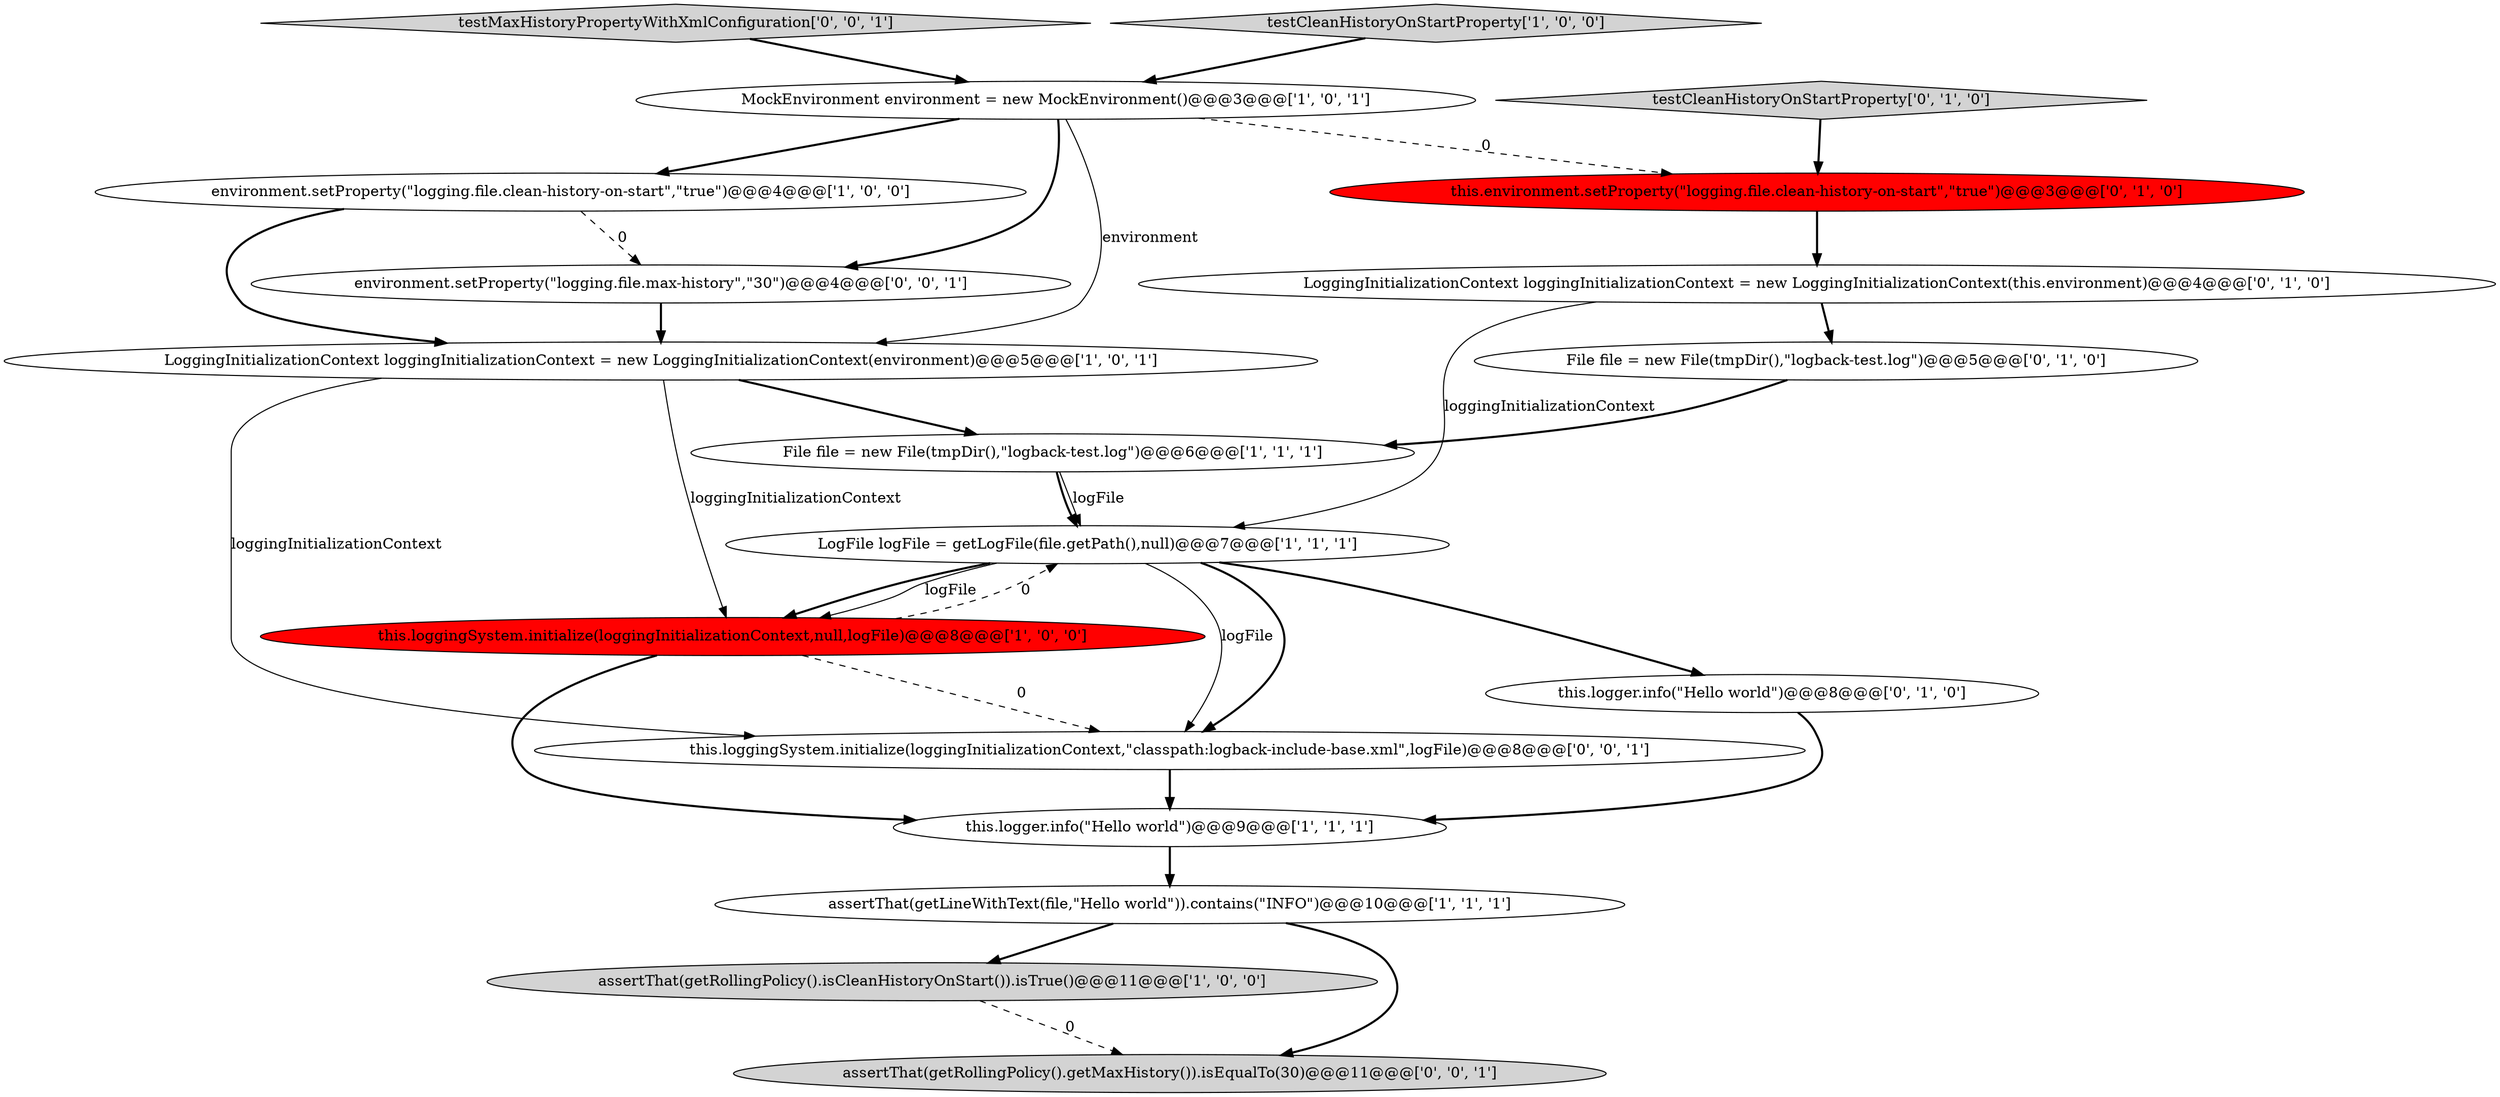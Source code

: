 digraph {
14 [style = filled, label = "testCleanHistoryOnStartProperty['0', '1', '0']", fillcolor = lightgray, shape = diamond image = "AAA0AAABBB2BBB"];
3 [style = filled, label = "environment.setProperty(\"logging.file.clean-history-on-start\",\"true\")@@@4@@@['1', '0', '0']", fillcolor = white, shape = ellipse image = "AAA0AAABBB1BBB"];
11 [style = filled, label = "LoggingInitializationContext loggingInitializationContext = new LoggingInitializationContext(this.environment)@@@4@@@['0', '1', '0']", fillcolor = white, shape = ellipse image = "AAA0AAABBB2BBB"];
5 [style = filled, label = "assertThat(getRollingPolicy().isCleanHistoryOnStart()).isTrue()@@@11@@@['1', '0', '0']", fillcolor = lightgray, shape = ellipse image = "AAA0AAABBB1BBB"];
10 [style = filled, label = "this.environment.setProperty(\"logging.file.clean-history-on-start\",\"true\")@@@3@@@['0', '1', '0']", fillcolor = red, shape = ellipse image = "AAA1AAABBB2BBB"];
6 [style = filled, label = "LogFile logFile = getLogFile(file.getPath(),null)@@@7@@@['1', '1', '1']", fillcolor = white, shape = ellipse image = "AAA0AAABBB1BBB"];
2 [style = filled, label = "File file = new File(tmpDir(),\"logback-test.log\")@@@6@@@['1', '1', '1']", fillcolor = white, shape = ellipse image = "AAA0AAABBB1BBB"];
17 [style = filled, label = "assertThat(getRollingPolicy().getMaxHistory()).isEqualTo(30)@@@11@@@['0', '0', '1']", fillcolor = lightgray, shape = ellipse image = "AAA0AAABBB3BBB"];
1 [style = filled, label = "LoggingInitializationContext loggingInitializationContext = new LoggingInitializationContext(environment)@@@5@@@['1', '0', '1']", fillcolor = white, shape = ellipse image = "AAA0AAABBB1BBB"];
0 [style = filled, label = "MockEnvironment environment = new MockEnvironment()@@@3@@@['1', '0', '1']", fillcolor = white, shape = ellipse image = "AAA0AAABBB1BBB"];
7 [style = filled, label = "assertThat(getLineWithText(file,\"Hello world\")).contains(\"INFO\")@@@10@@@['1', '1', '1']", fillcolor = white, shape = ellipse image = "AAA0AAABBB1BBB"];
12 [style = filled, label = "File file = new File(tmpDir(),\"logback-test.log\")@@@5@@@['0', '1', '0']", fillcolor = white, shape = ellipse image = "AAA0AAABBB2BBB"];
15 [style = filled, label = "environment.setProperty(\"logging.file.max-history\",\"30\")@@@4@@@['0', '0', '1']", fillcolor = white, shape = ellipse image = "AAA0AAABBB3BBB"];
18 [style = filled, label = "this.loggingSystem.initialize(loggingInitializationContext,\"classpath:logback-include-base.xml\",logFile)@@@8@@@['0', '0', '1']", fillcolor = white, shape = ellipse image = "AAA0AAABBB3BBB"];
16 [style = filled, label = "testMaxHistoryPropertyWithXmlConfiguration['0', '0', '1']", fillcolor = lightgray, shape = diamond image = "AAA0AAABBB3BBB"];
13 [style = filled, label = "this.logger.info(\"Hello world\")@@@8@@@['0', '1', '0']", fillcolor = white, shape = ellipse image = "AAA0AAABBB2BBB"];
8 [style = filled, label = "testCleanHistoryOnStartProperty['1', '0', '0']", fillcolor = lightgray, shape = diamond image = "AAA0AAABBB1BBB"];
9 [style = filled, label = "this.logger.info(\"Hello world\")@@@9@@@['1', '1', '1']", fillcolor = white, shape = ellipse image = "AAA0AAABBB1BBB"];
4 [style = filled, label = "this.loggingSystem.initialize(loggingInitializationContext,null,logFile)@@@8@@@['1', '0', '0']", fillcolor = red, shape = ellipse image = "AAA1AAABBB1BBB"];
0->3 [style = bold, label=""];
4->9 [style = bold, label=""];
4->18 [style = dashed, label="0"];
16->0 [style = bold, label=""];
11->6 [style = solid, label="loggingInitializationContext"];
7->17 [style = bold, label=""];
3->1 [style = bold, label=""];
6->18 [style = solid, label="logFile"];
2->6 [style = bold, label=""];
6->18 [style = bold, label=""];
2->6 [style = solid, label="logFile"];
14->10 [style = bold, label=""];
11->12 [style = bold, label=""];
1->18 [style = solid, label="loggingInitializationContext"];
9->7 [style = bold, label=""];
4->6 [style = dashed, label="0"];
0->15 [style = bold, label=""];
0->10 [style = dashed, label="0"];
1->4 [style = solid, label="loggingInitializationContext"];
8->0 [style = bold, label=""];
6->4 [style = bold, label=""];
12->2 [style = bold, label=""];
7->5 [style = bold, label=""];
10->11 [style = bold, label=""];
5->17 [style = dashed, label="0"];
6->13 [style = bold, label=""];
18->9 [style = bold, label=""];
3->15 [style = dashed, label="0"];
6->4 [style = solid, label="logFile"];
1->2 [style = bold, label=""];
13->9 [style = bold, label=""];
0->1 [style = solid, label="environment"];
15->1 [style = bold, label=""];
}
